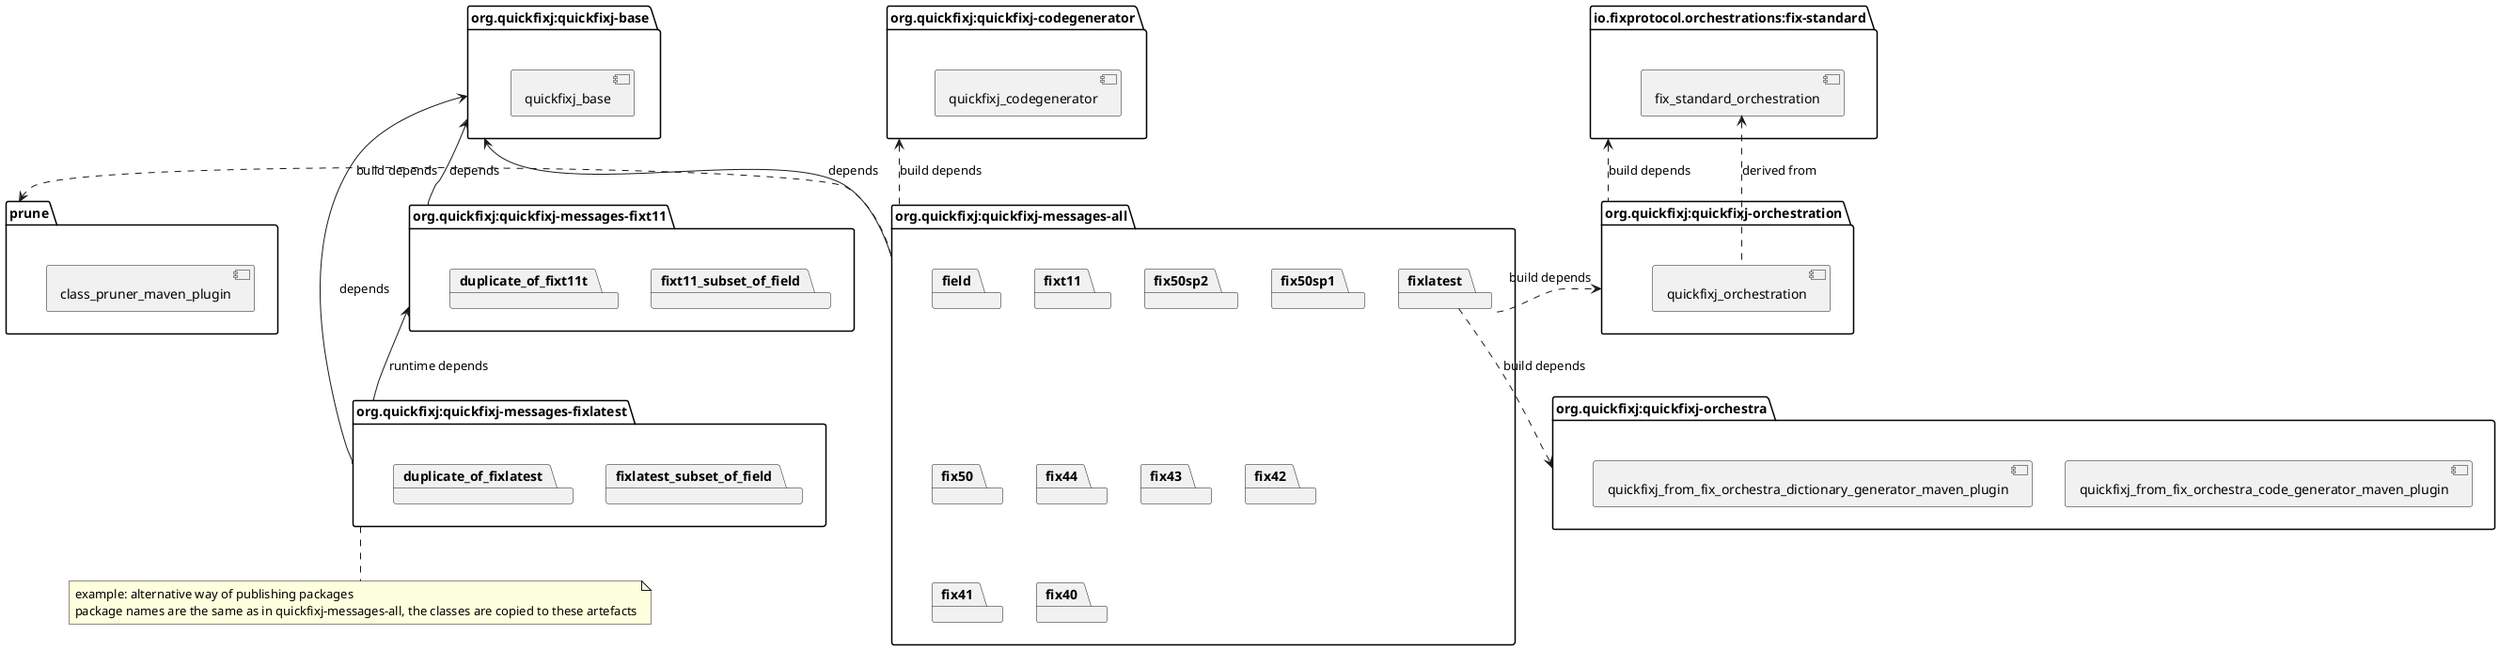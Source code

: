 @startuml

package "org.quickfixj:quickfixj-base"  as base {
component quickfixj_base
}

package "org.quickfixj:quickfixj-messages-all"  as all {
package field
package fixlatest
package fixt11
package fix50sp2
package fix50sp1
package fix50
package fix44
package fix43
package fix42
package fix41
package fix40
}

package "org.quickfixj:quickfixj-orchestration"  as orc {
component quickfixj_orchestration
}

package "io.fixprotocol.orchestrations:fix-standard"  as ftc {
component fix_standard_orchestration
}

quickfixj_orchestration  .up.> fix_standard_orchestration  : derived from
orc .up.> ftc  : build depends
all .left.> prune : build depends
all -up-> base : depends

package "org.quickfixj:class-pruner-maven-plugin"  as prune {
component class_pruner_maven_plugin
}

package "org.quickfixj:quickfixj-codegenerator"  as codegen {
component quickfixj_codegenerator
}

package "org.quickfixj:quickfixj-orchestra"  as r2q {
component quickfixj_from_fix_orchestra_code_generator_maven_plugin
component quickfixj_from_fix_orchestra_dictionary_generator_maven_plugin
}

fixlatest ..> r2q : build depends
fixlatest .left.> orc : build depends

all .up.> codegen  : build depends

package "org.quickfixj:quickfixj-messages-fixlatest" as fix_latest {
package fixlatest_subset_of_field
package duplicate_of_fixlatest
}

package "org.quickfixj:quickfixj-messages-fixt11"  as  fix_t11 {
package fixt11_subset_of_field
package duplicate_of_fixt11t
}

note bottom of fix_latest
example: alternative way of publishing packages
package names are the same as in quickfixj-messages-all, the classes are copied to these artefacts
end note


fix_latest -up-> fix_t11  : runtime depends
fix_latest -up-> base : depends
fix_t11 -up-> base : depends

@enduml